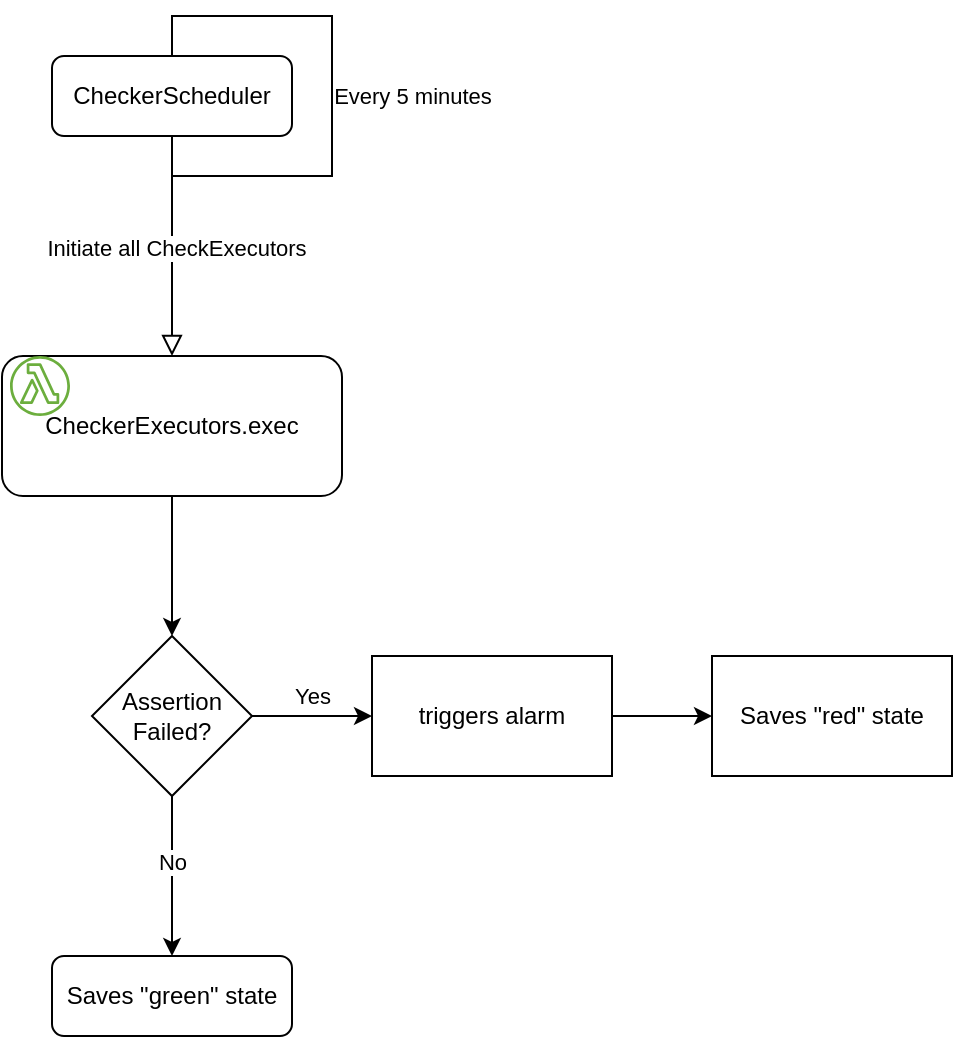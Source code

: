 <mxfile version="15.4.1" type="github">
  <diagram id="C5RBs43oDa-KdzZeNtuy" name="Page-1">
    <mxGraphModel dx="786" dy="1076" grid="1" gridSize="10" guides="1" tooltips="1" connect="1" arrows="1" fold="1" page="1" pageScale="1" pageWidth="827" pageHeight="1169" math="0" shadow="0">
      <root>
        <mxCell id="WIyWlLk6GJQsqaUBKTNV-0" />
        <mxCell id="WIyWlLk6GJQsqaUBKTNV-1" parent="WIyWlLk6GJQsqaUBKTNV-0" />
        <mxCell id="WIyWlLk6GJQsqaUBKTNV-2" value="" style="rounded=0;html=1;jettySize=auto;orthogonalLoop=1;fontSize=11;endArrow=block;endFill=0;endSize=8;strokeWidth=1;shadow=0;labelBackgroundColor=none;edgeStyle=orthogonalEdgeStyle;entryX=0.5;entryY=0;entryDx=0;entryDy=0;" parent="WIyWlLk6GJQsqaUBKTNV-1" source="WIyWlLk6GJQsqaUBKTNV-3" target="T8RYvVBjdTu4JgcJt2rO-2" edge="1">
          <mxGeometry relative="1" as="geometry">
            <mxPoint x="220" y="170" as="targetPoint" />
          </mxGeometry>
        </mxCell>
        <mxCell id="T8RYvVBjdTu4JgcJt2rO-4" value="Initiate all CheckExecutors" style="edgeLabel;html=1;align=center;verticalAlign=middle;resizable=0;points=[];" vertex="1" connectable="0" parent="WIyWlLk6GJQsqaUBKTNV-2">
          <mxGeometry x="0.018" y="2" relative="1" as="geometry">
            <mxPoint as="offset" />
          </mxGeometry>
        </mxCell>
        <mxCell id="T8RYvVBjdTu4JgcJt2rO-0" style="edgeStyle=orthogonalEdgeStyle;rounded=0;orthogonalLoop=1;jettySize=auto;html=1;entryX=0.5;entryY=0;entryDx=0;entryDy=0;" edge="1" parent="WIyWlLk6GJQsqaUBKTNV-1" source="WIyWlLk6GJQsqaUBKTNV-3" target="WIyWlLk6GJQsqaUBKTNV-3">
          <mxGeometry relative="1" as="geometry">
            <mxPoint x="120" y="30" as="targetPoint" />
          </mxGeometry>
        </mxCell>
        <mxCell id="T8RYvVBjdTu4JgcJt2rO-1" value="Every 5 minutes" style="edgeLabel;html=1;align=center;verticalAlign=middle;resizable=0;points=[];" vertex="1" connectable="0" parent="T8RYvVBjdTu4JgcJt2rO-0">
          <mxGeometry x="-0.081" y="-1" relative="1" as="geometry">
            <mxPoint x="41" y="-7" as="offset" />
          </mxGeometry>
        </mxCell>
        <mxCell id="WIyWlLk6GJQsqaUBKTNV-3" value="CheckerScheduler" style="rounded=1;whiteSpace=wrap;html=1;fontSize=12;glass=0;strokeWidth=1;shadow=0;" parent="WIyWlLk6GJQsqaUBKTNV-1" vertex="1">
          <mxGeometry x="160" y="80" width="120" height="40" as="geometry" />
        </mxCell>
        <mxCell id="T8RYvVBjdTu4JgcJt2rO-8" value="" style="edgeStyle=orthogonalEdgeStyle;rounded=0;orthogonalLoop=1;jettySize=auto;html=1;" edge="1" parent="WIyWlLk6GJQsqaUBKTNV-1" source="T8RYvVBjdTu4JgcJt2rO-2" target="T8RYvVBjdTu4JgcJt2rO-5">
          <mxGeometry relative="1" as="geometry" />
        </mxCell>
        <mxCell id="T8RYvVBjdTu4JgcJt2rO-2" value="CheckerExecutors.exec" style="rounded=1;whiteSpace=wrap;html=1;" vertex="1" parent="WIyWlLk6GJQsqaUBKTNV-1">
          <mxGeometry x="135" y="230" width="170" height="70" as="geometry" />
        </mxCell>
        <mxCell id="T8RYvVBjdTu4JgcJt2rO-3" value="" style="sketch=0;outlineConnect=0;fontColor=#232F3E;gradientColor=none;fillColor=#6CAE3E;strokeColor=none;dashed=0;verticalLabelPosition=bottom;verticalAlign=top;align=center;html=1;fontSize=12;fontStyle=0;aspect=fixed;pointerEvents=1;shape=mxgraph.aws4.lambda_function;" vertex="1" parent="WIyWlLk6GJQsqaUBKTNV-1">
          <mxGeometry x="139" y="230" width="30" height="30" as="geometry" />
        </mxCell>
        <mxCell id="T8RYvVBjdTu4JgcJt2rO-7" value="" style="edgeStyle=orthogonalEdgeStyle;rounded=0;orthogonalLoop=1;jettySize=auto;html=1;" edge="1" parent="WIyWlLk6GJQsqaUBKTNV-1" source="T8RYvVBjdTu4JgcJt2rO-5" target="T8RYvVBjdTu4JgcJt2rO-6">
          <mxGeometry relative="1" as="geometry" />
        </mxCell>
        <mxCell id="T8RYvVBjdTu4JgcJt2rO-9" value="Yes" style="edgeLabel;html=1;align=center;verticalAlign=middle;resizable=0;points=[];" vertex="1" connectable="0" parent="T8RYvVBjdTu4JgcJt2rO-7">
          <mxGeometry y="-5" relative="1" as="geometry">
            <mxPoint y="-15" as="offset" />
          </mxGeometry>
        </mxCell>
        <mxCell id="T8RYvVBjdTu4JgcJt2rO-11" value="" style="edgeStyle=orthogonalEdgeStyle;rounded=0;orthogonalLoop=1;jettySize=auto;html=1;" edge="1" parent="WIyWlLk6GJQsqaUBKTNV-1" source="T8RYvVBjdTu4JgcJt2rO-5">
          <mxGeometry relative="1" as="geometry">
            <mxPoint x="220" y="530" as="targetPoint" />
          </mxGeometry>
        </mxCell>
        <mxCell id="T8RYvVBjdTu4JgcJt2rO-12" value="No" style="edgeLabel;html=1;align=center;verticalAlign=middle;resizable=0;points=[];" vertex="1" connectable="0" parent="T8RYvVBjdTu4JgcJt2rO-11">
          <mxGeometry x="-0.175" relative="1" as="geometry">
            <mxPoint as="offset" />
          </mxGeometry>
        </mxCell>
        <mxCell id="T8RYvVBjdTu4JgcJt2rO-5" value="Assertion Failed?" style="rhombus;whiteSpace=wrap;html=1;" vertex="1" parent="WIyWlLk6GJQsqaUBKTNV-1">
          <mxGeometry x="180" y="370" width="80" height="80" as="geometry" />
        </mxCell>
        <mxCell id="T8RYvVBjdTu4JgcJt2rO-15" value="" style="edgeStyle=orthogonalEdgeStyle;rounded=0;orthogonalLoop=1;jettySize=auto;html=1;" edge="1" parent="WIyWlLk6GJQsqaUBKTNV-1" source="T8RYvVBjdTu4JgcJt2rO-6" target="T8RYvVBjdTu4JgcJt2rO-14">
          <mxGeometry relative="1" as="geometry" />
        </mxCell>
        <mxCell id="T8RYvVBjdTu4JgcJt2rO-6" value="triggers alarm" style="whiteSpace=wrap;html=1;" vertex="1" parent="WIyWlLk6GJQsqaUBKTNV-1">
          <mxGeometry x="320" y="380" width="120" height="60" as="geometry" />
        </mxCell>
        <mxCell id="T8RYvVBjdTu4JgcJt2rO-13" value="Saves &quot;green&quot; state" style="rounded=1;whiteSpace=wrap;html=1;" vertex="1" parent="WIyWlLk6GJQsqaUBKTNV-1">
          <mxGeometry x="160" y="530" width="120" height="40" as="geometry" />
        </mxCell>
        <mxCell id="T8RYvVBjdTu4JgcJt2rO-14" value="Saves &quot;red&quot; state" style="whiteSpace=wrap;html=1;" vertex="1" parent="WIyWlLk6GJQsqaUBKTNV-1">
          <mxGeometry x="490" y="380" width="120" height="60" as="geometry" />
        </mxCell>
      </root>
    </mxGraphModel>
  </diagram>
</mxfile>
